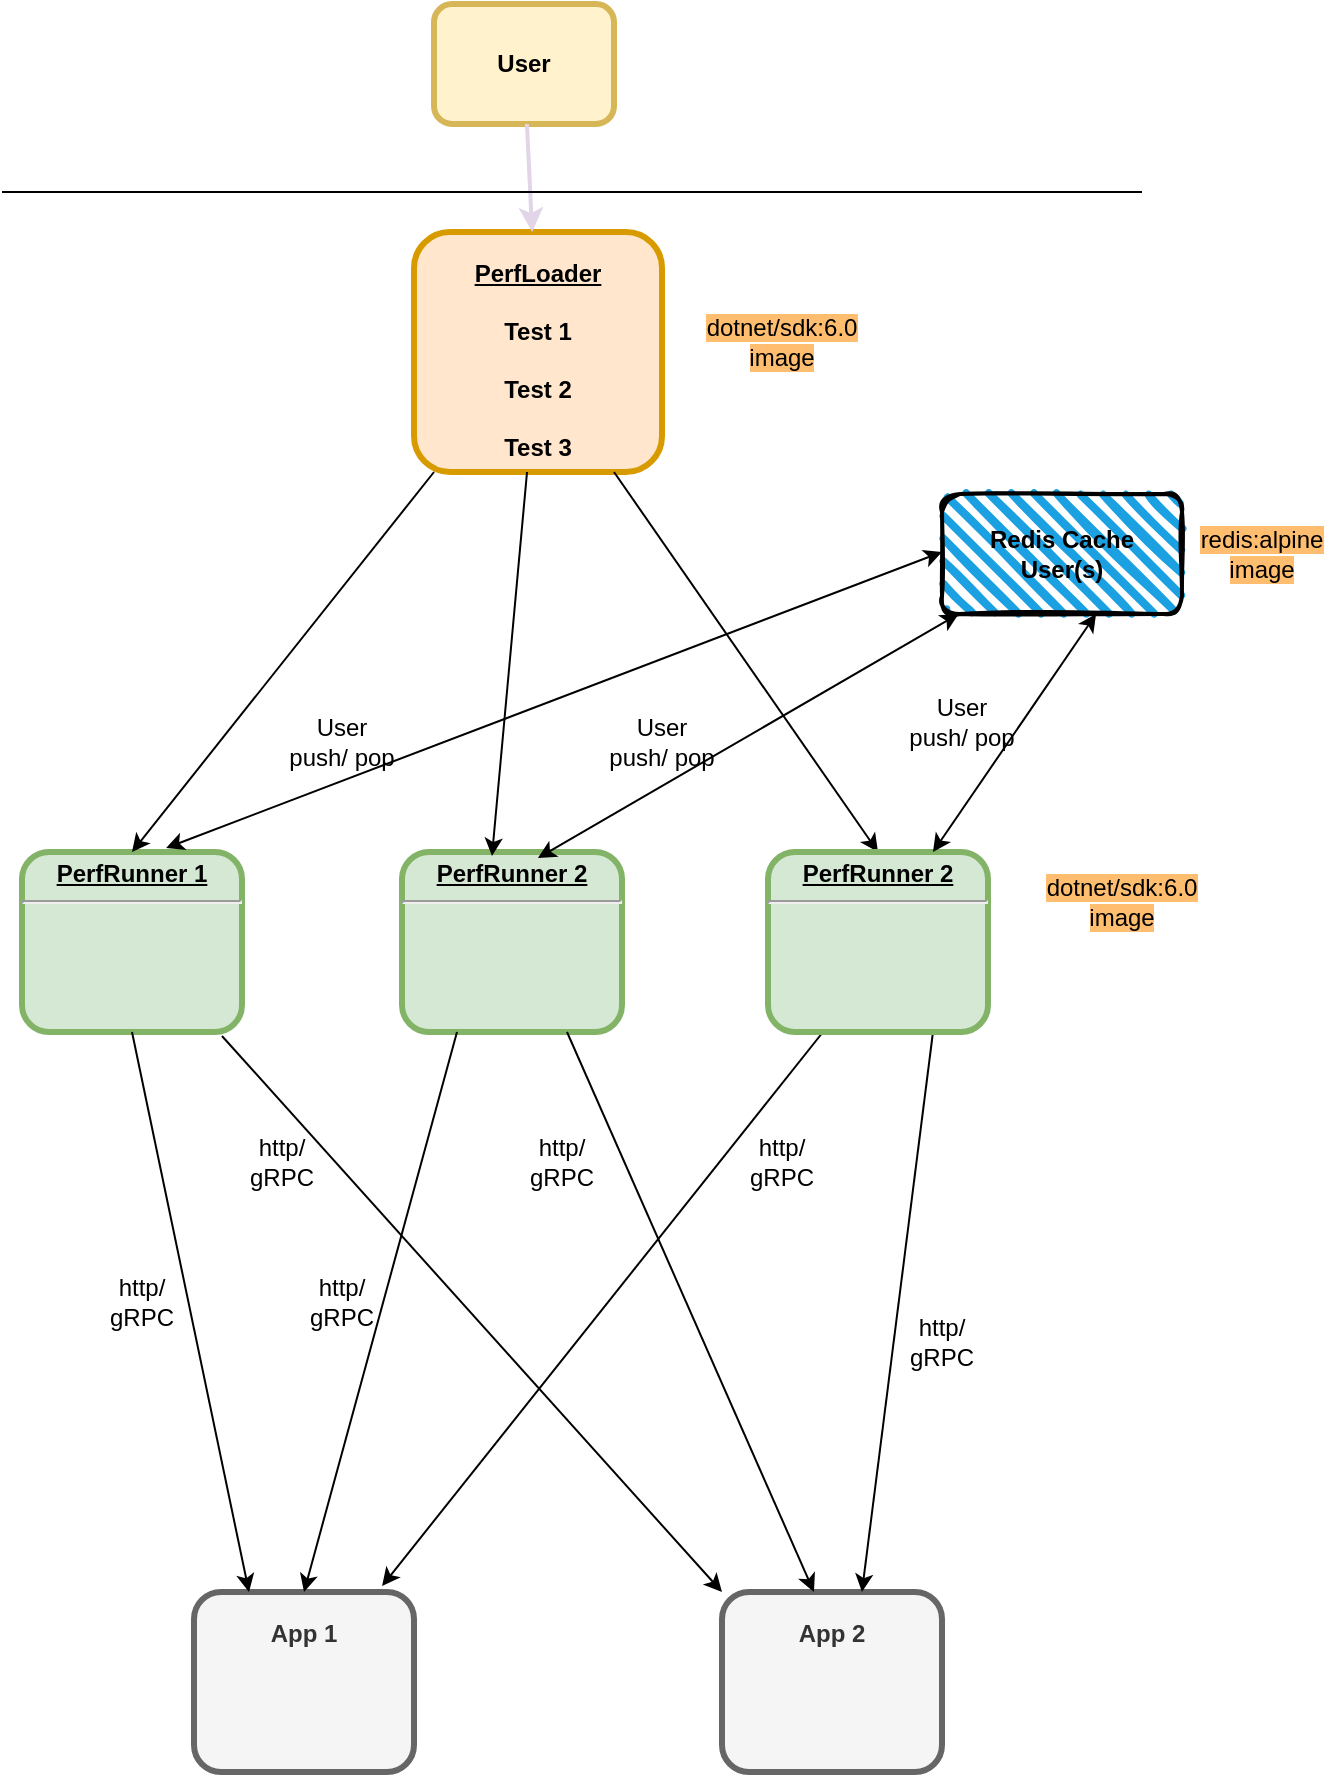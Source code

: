 <mxfile version="21.3.4" type="github">
  <diagram name="Page-1" id="c7558073-3199-34d8-9f00-42111426c3f3">
    <mxGraphModel dx="594" dy="1609" grid="1" gridSize="10" guides="1" tooltips="1" connect="1" arrows="1" fold="1" page="1" pageScale="1" pageWidth="826" pageHeight="1169" background="none" math="0" shadow="0">
      <root>
        <mxCell id="0" />
        <mxCell id="1" parent="0" />
        <mxCell id="2" value="&lt;div&gt;&lt;br&gt;&lt;u&gt;PerfLoader&lt;/u&gt;&lt;br&gt;&lt;br&gt;Test 1&lt;br&gt;&lt;br&gt;Test 2&lt;br&gt;&lt;br&gt;Test 3&lt;/div&gt;" style="verticalAlign=middle;align=center;overflow=fill;fontSize=12;fontFamily=Helvetica;html=1;rounded=1;fontStyle=1;strokeWidth=3;fillColor=#ffe6cc;strokeColor=#d79b00;" parent="1" vertex="1">
          <mxGeometry x="236" y="240" width="124" height="120" as="geometry" />
        </mxCell>
        <mxCell id="3" value="User" style="whiteSpace=wrap;align=center;verticalAlign=middle;fontStyle=1;strokeWidth=3;fillColor=#fff2cc;strokeColor=#d6b656;rounded=1;" parent="1" vertex="1">
          <mxGeometry x="246" y="126" width="90" height="60" as="geometry" />
        </mxCell>
        <mxCell id="10" value="&lt;p style=&quot;margin: 0px; margin-top: 4px; text-align: center; text-decoration: underline;&quot;&gt;&lt;strong&gt;PerfRunner 1&lt;br&gt;&lt;/strong&gt;&lt;/p&gt;&lt;hr&gt;" style="verticalAlign=middle;align=center;overflow=fill;fontSize=12;fontFamily=Helvetica;html=1;rounded=1;fontStyle=1;strokeWidth=3;fillColor=#d5e8d4;strokeColor=#82b366;" parent="1" vertex="1">
          <mxGeometry x="40" y="550" width="110" height="90" as="geometry" />
        </mxCell>
        <mxCell id="36" value="" style="edgeStyle=none;noEdgeStyle=1;strokeColor=#E1D5E7;strokeWidth=2" parent="1" source="3" target="2" edge="1">
          <mxGeometry width="100" height="100" relative="1" as="geometry">
            <mxPoint x="20" y="250" as="sourcePoint" />
            <mxPoint x="120" y="150" as="targetPoint" />
          </mxGeometry>
        </mxCell>
        <mxCell id="11" value="&lt;p style=&quot;margin: 0px; margin-top: 4px; text-align: center; text-decoration: underline;&quot;&gt;&lt;strong&gt;PerfRunner 2&lt;br&gt;&lt;/strong&gt;&lt;/p&gt;&lt;p style=&quot;margin: 0px; margin-top: 4px; text-align: center; text-decoration: underline;&quot;&gt;&lt;strong&gt;&lt;/strong&gt;&lt;/p&gt;&lt;hr&gt;" style="verticalAlign=middle;align=center;overflow=fill;fontSize=12;fontFamily=Helvetica;html=1;rounded=1;fontStyle=1;strokeWidth=3;fillColor=#d5e8d4;strokeColor=#82b366;" parent="1" vertex="1">
          <mxGeometry x="230.0" y="550" width="110" height="90" as="geometry" />
        </mxCell>
        <mxCell id="QN_GAZy3dg1bif2aLTLd-100" value="&lt;div&gt;&lt;br&gt;&lt;/div&gt;&lt;div&gt;App 1&lt;/div&gt;" style="verticalAlign=middle;align=center;overflow=fill;fontSize=12;fontFamily=Helvetica;html=1;rounded=1;fontStyle=1;strokeWidth=3;fillColor=#f5f5f5;fontColor=#333333;strokeColor=#666666;" vertex="1" parent="1">
          <mxGeometry x="126.0" y="920" width="110" height="90" as="geometry" />
        </mxCell>
        <mxCell id="QN_GAZy3dg1bif2aLTLd-101" value="&lt;div&gt;&lt;br&gt;&lt;/div&gt;&lt;div&gt;App 2&lt;/div&gt;" style="verticalAlign=middle;align=center;overflow=fill;fontSize=12;fontFamily=Helvetica;html=1;rounded=1;fontStyle=1;strokeWidth=3;fillColor=#f5f5f5;fontColor=#333333;strokeColor=#666666;" vertex="1" parent="1">
          <mxGeometry x="390.0" y="920" width="110" height="90" as="geometry" />
        </mxCell>
        <mxCell id="QN_GAZy3dg1bif2aLTLd-107" value="" style="endArrow=classic;html=1;rounded=0;exitX=0.909;exitY=1.022;exitDx=0;exitDy=0;exitPerimeter=0;entryX=0;entryY=0;entryDx=0;entryDy=0;" edge="1" parent="1" source="10" target="QN_GAZy3dg1bif2aLTLd-101">
          <mxGeometry width="50" height="50" relative="1" as="geometry">
            <mxPoint x="310" y="650" as="sourcePoint" />
            <mxPoint x="380" y="910" as="targetPoint" />
          </mxGeometry>
        </mxCell>
        <mxCell id="QN_GAZy3dg1bif2aLTLd-109" value="" style="endArrow=classic;html=1;rounded=0;exitX=0.5;exitY=1;exitDx=0;exitDy=0;entryX=0.25;entryY=0;entryDx=0;entryDy=0;" edge="1" parent="1" source="10" target="QN_GAZy3dg1bif2aLTLd-100">
          <mxGeometry width="50" height="50" relative="1" as="geometry">
            <mxPoint x="310" y="650" as="sourcePoint" />
            <mxPoint x="360" y="600" as="targetPoint" />
          </mxGeometry>
        </mxCell>
        <mxCell id="QN_GAZy3dg1bif2aLTLd-110" value="" style="endArrow=classic;html=1;rounded=0;exitX=0.25;exitY=1;exitDx=0;exitDy=0;entryX=0.5;entryY=0;entryDx=0;entryDy=0;" edge="1" parent="1" source="11" target="QN_GAZy3dg1bif2aLTLd-100">
          <mxGeometry width="50" height="50" relative="1" as="geometry">
            <mxPoint x="105" y="650" as="sourcePoint" />
            <mxPoint x="164" y="930" as="targetPoint" />
          </mxGeometry>
        </mxCell>
        <mxCell id="QN_GAZy3dg1bif2aLTLd-111" value="" style="endArrow=classic;html=1;rounded=0;exitX=0.75;exitY=1;exitDx=0;exitDy=0;entryX=0.418;entryY=0;entryDx=0;entryDy=0;entryPerimeter=0;" edge="1" parent="1" source="11" target="QN_GAZy3dg1bif2aLTLd-101">
          <mxGeometry width="50" height="50" relative="1" as="geometry">
            <mxPoint x="115" y="660" as="sourcePoint" />
            <mxPoint x="174" y="940" as="targetPoint" />
          </mxGeometry>
        </mxCell>
        <mxCell id="QN_GAZy3dg1bif2aLTLd-112" value="" style="endArrow=classic;html=1;rounded=0;exitX=0.75;exitY=1;exitDx=0;exitDy=0;entryX=0.636;entryY=0;entryDx=0;entryDy=0;entryPerimeter=0;" edge="1" parent="1" target="QN_GAZy3dg1bif2aLTLd-101">
          <mxGeometry width="50" height="50" relative="1" as="geometry">
            <mxPoint x="495.5" y="640" as="sourcePoint" />
            <mxPoint x="450" y="910" as="targetPoint" />
          </mxGeometry>
        </mxCell>
        <mxCell id="QN_GAZy3dg1bif2aLTLd-113" value="" style="endArrow=classic;html=1;rounded=0;entryX=0.855;entryY=-0.033;entryDx=0;entryDy=0;entryPerimeter=0;exitX=0.25;exitY=1;exitDx=0;exitDy=0;" edge="1" parent="1" target="QN_GAZy3dg1bif2aLTLd-100">
          <mxGeometry width="50" height="50" relative="1" as="geometry">
            <mxPoint x="440.5" y="640" as="sourcePoint" />
            <mxPoint x="455" y="937" as="targetPoint" />
          </mxGeometry>
        </mxCell>
        <mxCell id="QN_GAZy3dg1bif2aLTLd-114" value="" style="endArrow=classic;html=1;rounded=0;exitX=0.691;exitY=1.044;exitDx=0;exitDy=0;entryX=0.5;entryY=0;entryDx=0;entryDy=0;exitPerimeter=0;" edge="1" parent="1">
          <mxGeometry width="50" height="50" relative="1" as="geometry">
            <mxPoint x="336" y="360" as="sourcePoint" />
            <mxPoint x="468" y="550" as="targetPoint" />
          </mxGeometry>
        </mxCell>
        <mxCell id="QN_GAZy3dg1bif2aLTLd-115" value="" style="endArrow=classic;html=1;rounded=0;exitX=0.691;exitY=1.044;exitDx=0;exitDy=0;entryX=0.5;entryY=0;entryDx=0;entryDy=0;exitPerimeter=0;" edge="1" parent="1" target="10">
          <mxGeometry width="50" height="50" relative="1" as="geometry">
            <mxPoint x="246" y="360" as="sourcePoint" />
            <mxPoint x="378" y="550" as="targetPoint" />
          </mxGeometry>
        </mxCell>
        <mxCell id="QN_GAZy3dg1bif2aLTLd-116" value="" style="endArrow=classic;html=1;rounded=0;entryX=0.409;entryY=0.022;entryDx=0;entryDy=0;entryPerimeter=0;" edge="1" parent="1" source="2" target="11">
          <mxGeometry width="50" height="50" relative="1" as="geometry">
            <mxPoint x="256" y="370" as="sourcePoint" />
            <mxPoint x="105" y="560" as="targetPoint" />
          </mxGeometry>
        </mxCell>
        <mxCell id="QN_GAZy3dg1bif2aLTLd-117" value="http/ gRPC" style="text;html=1;strokeColor=none;fillColor=none;align=center;verticalAlign=middle;whiteSpace=wrap;rounded=0;" vertex="1" parent="1">
          <mxGeometry x="70" y="760" width="60" height="30" as="geometry" />
        </mxCell>
        <mxCell id="QN_GAZy3dg1bif2aLTLd-118" value="http/ gRPC" style="text;html=1;strokeColor=none;fillColor=none;align=center;verticalAlign=middle;whiteSpace=wrap;rounded=0;" vertex="1" parent="1">
          <mxGeometry x="140" y="690" width="60" height="30" as="geometry" />
        </mxCell>
        <mxCell id="QN_GAZy3dg1bif2aLTLd-120" value="http/ gRPC" style="text;html=1;strokeColor=none;fillColor=none;align=center;verticalAlign=middle;whiteSpace=wrap;rounded=0;" vertex="1" parent="1">
          <mxGeometry x="170" y="760" width="60" height="30" as="geometry" />
        </mxCell>
        <mxCell id="QN_GAZy3dg1bif2aLTLd-124" value="http/ gRPC" style="text;html=1;strokeColor=none;fillColor=none;align=center;verticalAlign=middle;whiteSpace=wrap;rounded=0;" vertex="1" parent="1">
          <mxGeometry x="280" y="690" width="60" height="30" as="geometry" />
        </mxCell>
        <mxCell id="QN_GAZy3dg1bif2aLTLd-125" value="http/ gRPC" style="text;html=1;strokeColor=none;fillColor=none;align=center;verticalAlign=middle;whiteSpace=wrap;rounded=0;" vertex="1" parent="1">
          <mxGeometry x="390" y="690" width="60" height="30" as="geometry" />
        </mxCell>
        <mxCell id="QN_GAZy3dg1bif2aLTLd-126" value="http/ gRPC" style="text;html=1;strokeColor=none;fillColor=none;align=center;verticalAlign=middle;whiteSpace=wrap;rounded=0;" vertex="1" parent="1">
          <mxGeometry x="470" y="780" width="60" height="30" as="geometry" />
        </mxCell>
        <mxCell id="QN_GAZy3dg1bif2aLTLd-127" value="&lt;p style=&quot;margin: 0px; margin-top: 4px; text-align: center; text-decoration: underline;&quot;&gt;&lt;strong&gt;PerfRunner 2&lt;br&gt;&lt;/strong&gt;&lt;/p&gt;&lt;p style=&quot;margin: 0px; margin-top: 4px; text-align: center; text-decoration: underline;&quot;&gt;&lt;strong&gt;&lt;/strong&gt;&lt;/p&gt;&lt;hr&gt;" style="verticalAlign=middle;align=center;overflow=fill;fontSize=12;fontFamily=Helvetica;html=1;rounded=1;fontStyle=1;strokeWidth=3;fillColor=#d5e8d4;strokeColor=#82b366;" vertex="1" parent="1">
          <mxGeometry x="413.0" y="550" width="110" height="90" as="geometry" />
        </mxCell>
        <mxCell id="QN_GAZy3dg1bif2aLTLd-129" value="" style="endArrow=none;html=1;rounded=0;" edge="1" parent="1">
          <mxGeometry width="50" height="50" relative="1" as="geometry">
            <mxPoint x="30" y="220" as="sourcePoint" />
            <mxPoint x="600" y="220" as="targetPoint" />
          </mxGeometry>
        </mxCell>
        <mxCell id="QN_GAZy3dg1bif2aLTLd-130" value="&lt;b&gt;Redis Cache&lt;br&gt;User(s)&lt;/b&gt;" style="rounded=1;whiteSpace=wrap;html=1;strokeWidth=2;fillWeight=4;hachureGap=8;hachureAngle=45;fillColor=#1ba1e2;sketch=1;" vertex="1" parent="1">
          <mxGeometry x="500" y="371" width="120" height="60" as="geometry" />
        </mxCell>
        <mxCell id="QN_GAZy3dg1bif2aLTLd-133" value="" style="endArrow=classic;startArrow=classic;html=1;rounded=0;exitX=0.655;exitY=-0.022;exitDx=0;exitDy=0;exitPerimeter=0;" edge="1" parent="1" source="10">
          <mxGeometry width="50" height="50" relative="1" as="geometry">
            <mxPoint x="450" y="450" as="sourcePoint" />
            <mxPoint x="500" y="400" as="targetPoint" />
          </mxGeometry>
        </mxCell>
        <mxCell id="QN_GAZy3dg1bif2aLTLd-135" value="" style="endArrow=classic;startArrow=classic;html=1;rounded=0;exitX=0.618;exitY=0.033;exitDx=0;exitDy=0;exitPerimeter=0;" edge="1" parent="1" source="11" target="QN_GAZy3dg1bif2aLTLd-130">
          <mxGeometry width="50" height="50" relative="1" as="geometry">
            <mxPoint x="122" y="558" as="sourcePoint" />
            <mxPoint x="510" y="410" as="targetPoint" />
          </mxGeometry>
        </mxCell>
        <mxCell id="QN_GAZy3dg1bif2aLTLd-136" value="" style="endArrow=classic;startArrow=classic;html=1;rounded=0;exitX=0.75;exitY=0;exitDx=0;exitDy=0;entryX=0.642;entryY=1;entryDx=0;entryDy=0;entryPerimeter=0;" edge="1" parent="1" source="QN_GAZy3dg1bif2aLTLd-127" target="QN_GAZy3dg1bif2aLTLd-130">
          <mxGeometry width="50" height="50" relative="1" as="geometry">
            <mxPoint x="308" y="563" as="sourcePoint" />
            <mxPoint x="580" y="440" as="targetPoint" />
          </mxGeometry>
        </mxCell>
        <mxCell id="QN_GAZy3dg1bif2aLTLd-137" value="User push/ pop" style="text;html=1;strokeColor=none;fillColor=none;align=center;verticalAlign=middle;whiteSpace=wrap;rounded=0;" vertex="1" parent="1">
          <mxGeometry x="170" y="480" width="60" height="30" as="geometry" />
        </mxCell>
        <mxCell id="QN_GAZy3dg1bif2aLTLd-138" value="User push/ pop" style="text;html=1;strokeColor=none;fillColor=none;align=center;verticalAlign=middle;whiteSpace=wrap;rounded=0;" vertex="1" parent="1">
          <mxGeometry x="330" y="480" width="60" height="30" as="geometry" />
        </mxCell>
        <mxCell id="QN_GAZy3dg1bif2aLTLd-139" value="User push/ pop" style="text;html=1;strokeColor=none;fillColor=none;align=center;verticalAlign=middle;whiteSpace=wrap;rounded=0;" vertex="1" parent="1">
          <mxGeometry x="480" y="470" width="60" height="30" as="geometry" />
        </mxCell>
        <mxCell id="QN_GAZy3dg1bif2aLTLd-140" value="&lt;div&gt;&lt;span style=&quot;background-color: rgb(255, 190, 111);&quot;&gt;dotnet/sdk:6.0&lt;/span&gt;&lt;/div&gt;&lt;div&gt;&lt;span style=&quot;background-color: rgb(255, 190, 111);&quot;&gt;image&lt;/span&gt;&lt;/div&gt;" style="text;html=1;strokeColor=none;fillColor=none;align=center;verticalAlign=middle;whiteSpace=wrap;rounded=0;" vertex="1" parent="1">
          <mxGeometry x="560" y="560" width="60" height="30" as="geometry" />
        </mxCell>
        <mxCell id="QN_GAZy3dg1bif2aLTLd-141" value="&lt;span style=&quot;background-color: rgb(255, 190, 111);&quot;&gt;redis:alpine image&lt;/span&gt;" style="text;html=1;strokeColor=none;fillColor=none;align=center;verticalAlign=middle;whiteSpace=wrap;rounded=0;" vertex="1" parent="1">
          <mxGeometry x="630" y="386" width="60" height="30" as="geometry" />
        </mxCell>
        <mxCell id="QN_GAZy3dg1bif2aLTLd-144" value="&lt;div&gt;&lt;span style=&quot;background-color: rgb(255, 190, 111);&quot;&gt;dotnet/sdk:6.0&lt;/span&gt;&lt;/div&gt;&lt;div&gt;&lt;span style=&quot;background-color: rgb(255, 190, 111);&quot;&gt;image&lt;/span&gt;&lt;/div&gt;" style="text;html=1;strokeColor=none;fillColor=none;align=center;verticalAlign=middle;whiteSpace=wrap;rounded=0;" vertex="1" parent="1">
          <mxGeometry x="390" y="280" width="60" height="30" as="geometry" />
        </mxCell>
      </root>
    </mxGraphModel>
  </diagram>
</mxfile>
